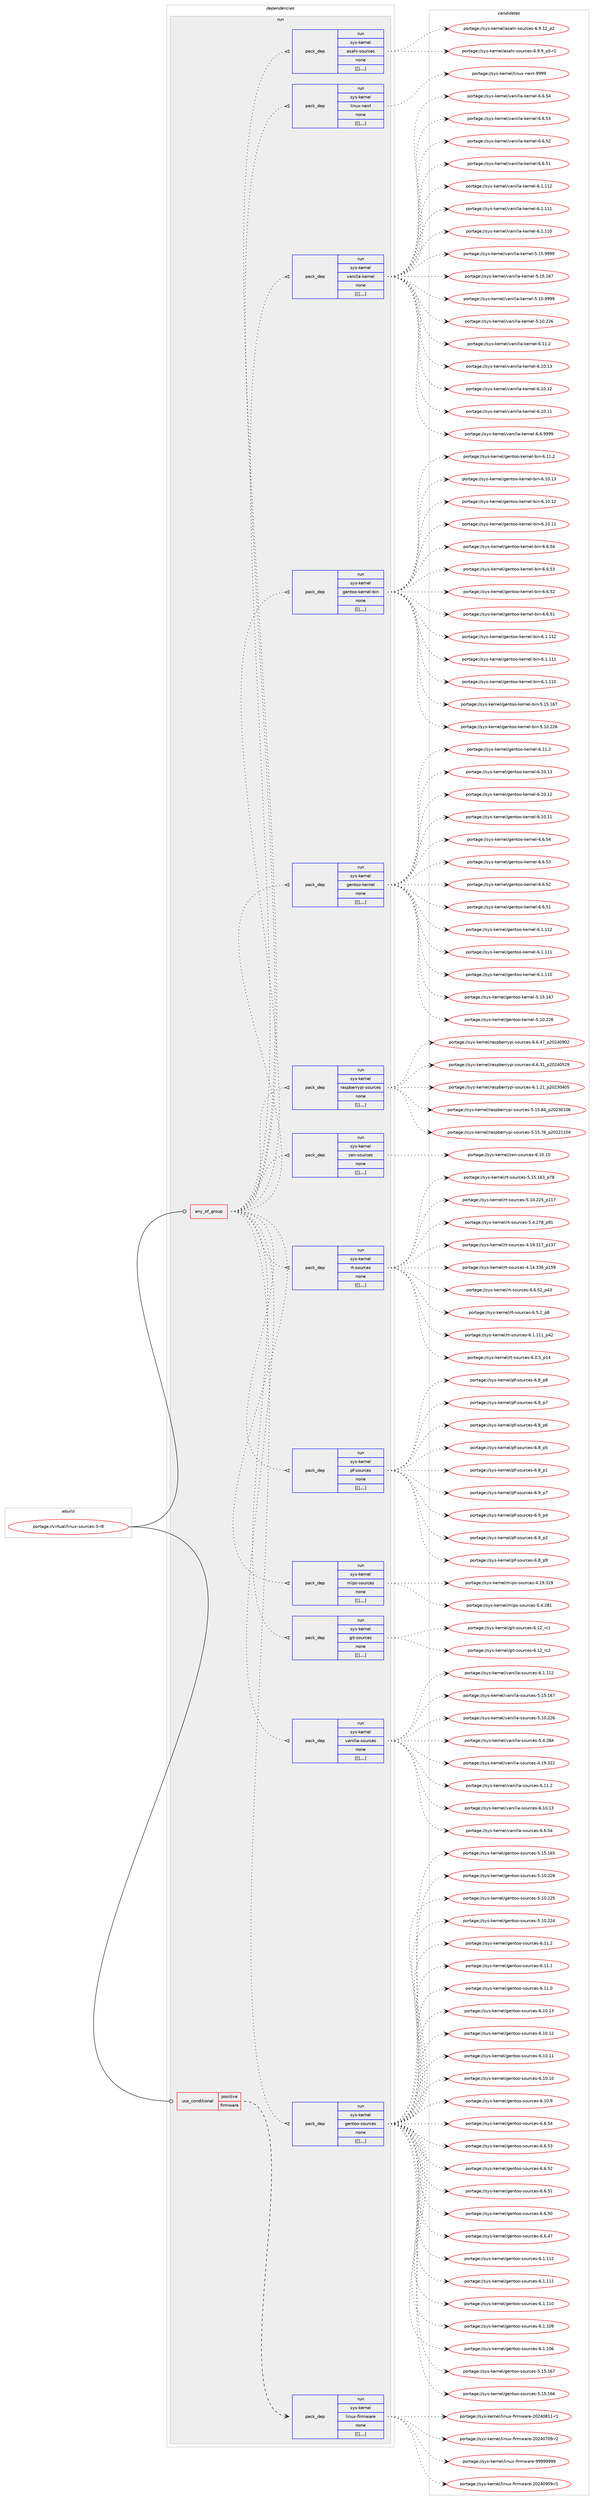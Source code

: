 digraph prolog {

# *************
# Graph options
# *************

newrank=true;
concentrate=true;
compound=true;
graph [rankdir=LR,fontname=Helvetica,fontsize=10,ranksep=1.5];#, ranksep=2.5, nodesep=0.2];
edge  [arrowhead=vee];
node  [fontname=Helvetica,fontsize=10];

# **********
# The ebuild
# **********

subgraph cluster_leftcol {
color=gray;
label=<<i>ebuild</i>>;
id [label="portage://virtual/linux-sources-3-r8", color=red, width=4, href="../virtual/linux-sources-3-r8.svg"];
}

# ****************
# The dependencies
# ****************

subgraph cluster_midcol {
color=gray;
label=<<i>dependencies</i>>;
subgraph cluster_compile {
fillcolor="#eeeeee";
style=filled;
label=<<i>compile</i>>;
}
subgraph cluster_compileandrun {
fillcolor="#eeeeee";
style=filled;
label=<<i>compile and run</i>>;
}
subgraph cluster_run {
fillcolor="#eeeeee";
style=filled;
label=<<i>run</i>>;
subgraph any65 {
dependency12559 [label=<<TABLE BORDER="0" CELLBORDER="1" CELLSPACING="0" CELLPADDING="4"><TR><TD CELLPADDING="10">any_of_group</TD></TR></TABLE>>, shape=none, color=red];subgraph pack8124 {
dependency12560 [label=<<TABLE BORDER="0" CELLBORDER="1" CELLSPACING="0" CELLPADDING="4" WIDTH="220"><TR><TD ROWSPAN="6" CELLPADDING="30">pack_dep</TD></TR><TR><TD WIDTH="110">run</TD></TR><TR><TD>sys-kernel</TD></TR><TR><TD>gentoo-sources</TD></TR><TR><TD>none</TD></TR><TR><TD>[[],,,,]</TD></TR></TABLE>>, shape=none, color=blue];
}
dependency12559:e -> dependency12560:w [weight=20,style="dotted",arrowhead="oinv"];
subgraph pack8125 {
dependency12561 [label=<<TABLE BORDER="0" CELLBORDER="1" CELLSPACING="0" CELLPADDING="4" WIDTH="220"><TR><TD ROWSPAN="6" CELLPADDING="30">pack_dep</TD></TR><TR><TD WIDTH="110">run</TD></TR><TR><TD>sys-kernel</TD></TR><TR><TD>vanilla-sources</TD></TR><TR><TD>none</TD></TR><TR><TD>[[],,,,]</TD></TR></TABLE>>, shape=none, color=blue];
}
dependency12559:e -> dependency12561:w [weight=20,style="dotted",arrowhead="oinv"];
subgraph pack8126 {
dependency12562 [label=<<TABLE BORDER="0" CELLBORDER="1" CELLSPACING="0" CELLPADDING="4" WIDTH="220"><TR><TD ROWSPAN="6" CELLPADDING="30">pack_dep</TD></TR><TR><TD WIDTH="110">run</TD></TR><TR><TD>sys-kernel</TD></TR><TR><TD>git-sources</TD></TR><TR><TD>none</TD></TR><TR><TD>[[],,,,]</TD></TR></TABLE>>, shape=none, color=blue];
}
dependency12559:e -> dependency12562:w [weight=20,style="dotted",arrowhead="oinv"];
subgraph pack8127 {
dependency12563 [label=<<TABLE BORDER="0" CELLBORDER="1" CELLSPACING="0" CELLPADDING="4" WIDTH="220"><TR><TD ROWSPAN="6" CELLPADDING="30">pack_dep</TD></TR><TR><TD WIDTH="110">run</TD></TR><TR><TD>sys-kernel</TD></TR><TR><TD>mips-sources</TD></TR><TR><TD>none</TD></TR><TR><TD>[[],,,,]</TD></TR></TABLE>>, shape=none, color=blue];
}
dependency12559:e -> dependency12563:w [weight=20,style="dotted",arrowhead="oinv"];
subgraph pack8128 {
dependency12564 [label=<<TABLE BORDER="0" CELLBORDER="1" CELLSPACING="0" CELLPADDING="4" WIDTH="220"><TR><TD ROWSPAN="6" CELLPADDING="30">pack_dep</TD></TR><TR><TD WIDTH="110">run</TD></TR><TR><TD>sys-kernel</TD></TR><TR><TD>pf-sources</TD></TR><TR><TD>none</TD></TR><TR><TD>[[],,,,]</TD></TR></TABLE>>, shape=none, color=blue];
}
dependency12559:e -> dependency12564:w [weight=20,style="dotted",arrowhead="oinv"];
subgraph pack8129 {
dependency12565 [label=<<TABLE BORDER="0" CELLBORDER="1" CELLSPACING="0" CELLPADDING="4" WIDTH="220"><TR><TD ROWSPAN="6" CELLPADDING="30">pack_dep</TD></TR><TR><TD WIDTH="110">run</TD></TR><TR><TD>sys-kernel</TD></TR><TR><TD>rt-sources</TD></TR><TR><TD>none</TD></TR><TR><TD>[[],,,,]</TD></TR></TABLE>>, shape=none, color=blue];
}
dependency12559:e -> dependency12565:w [weight=20,style="dotted",arrowhead="oinv"];
subgraph pack8130 {
dependency12566 [label=<<TABLE BORDER="0" CELLBORDER="1" CELLSPACING="0" CELLPADDING="4" WIDTH="220"><TR><TD ROWSPAN="6" CELLPADDING="30">pack_dep</TD></TR><TR><TD WIDTH="110">run</TD></TR><TR><TD>sys-kernel</TD></TR><TR><TD>zen-sources</TD></TR><TR><TD>none</TD></TR><TR><TD>[[],,,,]</TD></TR></TABLE>>, shape=none, color=blue];
}
dependency12559:e -> dependency12566:w [weight=20,style="dotted",arrowhead="oinv"];
subgraph pack8131 {
dependency12567 [label=<<TABLE BORDER="0" CELLBORDER="1" CELLSPACING="0" CELLPADDING="4" WIDTH="220"><TR><TD ROWSPAN="6" CELLPADDING="30">pack_dep</TD></TR><TR><TD WIDTH="110">run</TD></TR><TR><TD>sys-kernel</TD></TR><TR><TD>raspberrypi-sources</TD></TR><TR><TD>none</TD></TR><TR><TD>[[],,,,]</TD></TR></TABLE>>, shape=none, color=blue];
}
dependency12559:e -> dependency12567:w [weight=20,style="dotted",arrowhead="oinv"];
subgraph pack8132 {
dependency12568 [label=<<TABLE BORDER="0" CELLBORDER="1" CELLSPACING="0" CELLPADDING="4" WIDTH="220"><TR><TD ROWSPAN="6" CELLPADDING="30">pack_dep</TD></TR><TR><TD WIDTH="110">run</TD></TR><TR><TD>sys-kernel</TD></TR><TR><TD>gentoo-kernel</TD></TR><TR><TD>none</TD></TR><TR><TD>[[],,,,]</TD></TR></TABLE>>, shape=none, color=blue];
}
dependency12559:e -> dependency12568:w [weight=20,style="dotted",arrowhead="oinv"];
subgraph pack8133 {
dependency12569 [label=<<TABLE BORDER="0" CELLBORDER="1" CELLSPACING="0" CELLPADDING="4" WIDTH="220"><TR><TD ROWSPAN="6" CELLPADDING="30">pack_dep</TD></TR><TR><TD WIDTH="110">run</TD></TR><TR><TD>sys-kernel</TD></TR><TR><TD>gentoo-kernel-bin</TD></TR><TR><TD>none</TD></TR><TR><TD>[[],,,,]</TD></TR></TABLE>>, shape=none, color=blue];
}
dependency12559:e -> dependency12569:w [weight=20,style="dotted",arrowhead="oinv"];
subgraph pack8134 {
dependency12570 [label=<<TABLE BORDER="0" CELLBORDER="1" CELLSPACING="0" CELLPADDING="4" WIDTH="220"><TR><TD ROWSPAN="6" CELLPADDING="30">pack_dep</TD></TR><TR><TD WIDTH="110">run</TD></TR><TR><TD>sys-kernel</TD></TR><TR><TD>vanilla-kernel</TD></TR><TR><TD>none</TD></TR><TR><TD>[[],,,,]</TD></TR></TABLE>>, shape=none, color=blue];
}
dependency12559:e -> dependency12570:w [weight=20,style="dotted",arrowhead="oinv"];
subgraph pack8135 {
dependency12571 [label=<<TABLE BORDER="0" CELLBORDER="1" CELLSPACING="0" CELLPADDING="4" WIDTH="220"><TR><TD ROWSPAN="6" CELLPADDING="30">pack_dep</TD></TR><TR><TD WIDTH="110">run</TD></TR><TR><TD>sys-kernel</TD></TR><TR><TD>linux-next</TD></TR><TR><TD>none</TD></TR><TR><TD>[[],,,,]</TD></TR></TABLE>>, shape=none, color=blue];
}
dependency12559:e -> dependency12571:w [weight=20,style="dotted",arrowhead="oinv"];
subgraph pack8136 {
dependency12572 [label=<<TABLE BORDER="0" CELLBORDER="1" CELLSPACING="0" CELLPADDING="4" WIDTH="220"><TR><TD ROWSPAN="6" CELLPADDING="30">pack_dep</TD></TR><TR><TD WIDTH="110">run</TD></TR><TR><TD>sys-kernel</TD></TR><TR><TD>asahi-sources</TD></TR><TR><TD>none</TD></TR><TR><TD>[[],,,,]</TD></TR></TABLE>>, shape=none, color=blue];
}
dependency12559:e -> dependency12572:w [weight=20,style="dotted",arrowhead="oinv"];
}
id:e -> dependency12559:w [weight=20,style="solid",arrowhead="odot"];
subgraph cond4366 {
dependency12573 [label=<<TABLE BORDER="0" CELLBORDER="1" CELLSPACING="0" CELLPADDING="4"><TR><TD ROWSPAN="3" CELLPADDING="10">use_conditional</TD></TR><TR><TD>positive</TD></TR><TR><TD>firmware</TD></TR></TABLE>>, shape=none, color=red];
subgraph pack8137 {
dependency12574 [label=<<TABLE BORDER="0" CELLBORDER="1" CELLSPACING="0" CELLPADDING="4" WIDTH="220"><TR><TD ROWSPAN="6" CELLPADDING="30">pack_dep</TD></TR><TR><TD WIDTH="110">run</TD></TR><TR><TD>sys-kernel</TD></TR><TR><TD>linux-firmware</TD></TR><TR><TD>none</TD></TR><TR><TD>[[],,,,]</TD></TR></TABLE>>, shape=none, color=blue];
}
dependency12573:e -> dependency12574:w [weight=20,style="dashed",arrowhead="vee"];
}
id:e -> dependency12573:w [weight=20,style="solid",arrowhead="odot"];
}
}

# **************
# The candidates
# **************

subgraph cluster_choices {
rank=same;
color=gray;
label=<<i>candidates</i>>;

subgraph choice8124 {
color=black;
nodesep=1;
choice1151211154510710111411010110847103101110116111111451151111171149910111545544649494650 [label="portage://sys-kernel/gentoo-sources-6.11.2", color=red, width=4,href="../sys-kernel/gentoo-sources-6.11.2.svg"];
choice1151211154510710111411010110847103101110116111111451151111171149910111545544649494649 [label="portage://sys-kernel/gentoo-sources-6.11.1", color=red, width=4,href="../sys-kernel/gentoo-sources-6.11.1.svg"];
choice1151211154510710111411010110847103101110116111111451151111171149910111545544649494648 [label="portage://sys-kernel/gentoo-sources-6.11.0", color=red, width=4,href="../sys-kernel/gentoo-sources-6.11.0.svg"];
choice115121115451071011141101011084710310111011611111145115111117114991011154554464948464951 [label="portage://sys-kernel/gentoo-sources-6.10.13", color=red, width=4,href="../sys-kernel/gentoo-sources-6.10.13.svg"];
choice115121115451071011141101011084710310111011611111145115111117114991011154554464948464950 [label="portage://sys-kernel/gentoo-sources-6.10.12", color=red, width=4,href="../sys-kernel/gentoo-sources-6.10.12.svg"];
choice115121115451071011141101011084710310111011611111145115111117114991011154554464948464949 [label="portage://sys-kernel/gentoo-sources-6.10.11", color=red, width=4,href="../sys-kernel/gentoo-sources-6.10.11.svg"];
choice115121115451071011141101011084710310111011611111145115111117114991011154554464948464948 [label="portage://sys-kernel/gentoo-sources-6.10.10", color=red, width=4,href="../sys-kernel/gentoo-sources-6.10.10.svg"];
choice1151211154510710111411010110847103101110116111111451151111171149910111545544649484657 [label="portage://sys-kernel/gentoo-sources-6.10.9", color=red, width=4,href="../sys-kernel/gentoo-sources-6.10.9.svg"];
choice1151211154510710111411010110847103101110116111111451151111171149910111545544654465352 [label="portage://sys-kernel/gentoo-sources-6.6.54", color=red, width=4,href="../sys-kernel/gentoo-sources-6.6.54.svg"];
choice1151211154510710111411010110847103101110116111111451151111171149910111545544654465351 [label="portage://sys-kernel/gentoo-sources-6.6.53", color=red, width=4,href="../sys-kernel/gentoo-sources-6.6.53.svg"];
choice1151211154510710111411010110847103101110116111111451151111171149910111545544654465350 [label="portage://sys-kernel/gentoo-sources-6.6.52", color=red, width=4,href="../sys-kernel/gentoo-sources-6.6.52.svg"];
choice1151211154510710111411010110847103101110116111111451151111171149910111545544654465349 [label="portage://sys-kernel/gentoo-sources-6.6.51", color=red, width=4,href="../sys-kernel/gentoo-sources-6.6.51.svg"];
choice1151211154510710111411010110847103101110116111111451151111171149910111545544654465348 [label="portage://sys-kernel/gentoo-sources-6.6.50", color=red, width=4,href="../sys-kernel/gentoo-sources-6.6.50.svg"];
choice1151211154510710111411010110847103101110116111111451151111171149910111545544654465255 [label="portage://sys-kernel/gentoo-sources-6.6.47", color=red, width=4,href="../sys-kernel/gentoo-sources-6.6.47.svg"];
choice115121115451071011141101011084710310111011611111145115111117114991011154554464946494950 [label="portage://sys-kernel/gentoo-sources-6.1.112", color=red, width=4,href="../sys-kernel/gentoo-sources-6.1.112.svg"];
choice115121115451071011141101011084710310111011611111145115111117114991011154554464946494949 [label="portage://sys-kernel/gentoo-sources-6.1.111", color=red, width=4,href="../sys-kernel/gentoo-sources-6.1.111.svg"];
choice115121115451071011141101011084710310111011611111145115111117114991011154554464946494948 [label="portage://sys-kernel/gentoo-sources-6.1.110", color=red, width=4,href="../sys-kernel/gentoo-sources-6.1.110.svg"];
choice115121115451071011141101011084710310111011611111145115111117114991011154554464946494857 [label="portage://sys-kernel/gentoo-sources-6.1.109", color=red, width=4,href="../sys-kernel/gentoo-sources-6.1.109.svg"];
choice115121115451071011141101011084710310111011611111145115111117114991011154554464946494854 [label="portage://sys-kernel/gentoo-sources-6.1.106", color=red, width=4,href="../sys-kernel/gentoo-sources-6.1.106.svg"];
choice11512111545107101114110101108471031011101161111114511511111711499101115455346495346495455 [label="portage://sys-kernel/gentoo-sources-5.15.167", color=red, width=4,href="../sys-kernel/gentoo-sources-5.15.167.svg"];
choice11512111545107101114110101108471031011101161111114511511111711499101115455346495346495454 [label="portage://sys-kernel/gentoo-sources-5.15.166", color=red, width=4,href="../sys-kernel/gentoo-sources-5.15.166.svg"];
choice11512111545107101114110101108471031011101161111114511511111711499101115455346495346495453 [label="portage://sys-kernel/gentoo-sources-5.15.165", color=red, width=4,href="../sys-kernel/gentoo-sources-5.15.165.svg"];
choice11512111545107101114110101108471031011101161111114511511111711499101115455346494846505054 [label="portage://sys-kernel/gentoo-sources-5.10.226", color=red, width=4,href="../sys-kernel/gentoo-sources-5.10.226.svg"];
choice11512111545107101114110101108471031011101161111114511511111711499101115455346494846505053 [label="portage://sys-kernel/gentoo-sources-5.10.225", color=red, width=4,href="../sys-kernel/gentoo-sources-5.10.225.svg"];
choice11512111545107101114110101108471031011101161111114511511111711499101115455346494846505052 [label="portage://sys-kernel/gentoo-sources-5.10.224", color=red, width=4,href="../sys-kernel/gentoo-sources-5.10.224.svg"];
dependency12560:e -> choice1151211154510710111411010110847103101110116111111451151111171149910111545544649494650:w [style=dotted,weight="100"];
dependency12560:e -> choice1151211154510710111411010110847103101110116111111451151111171149910111545544649494649:w [style=dotted,weight="100"];
dependency12560:e -> choice1151211154510710111411010110847103101110116111111451151111171149910111545544649494648:w [style=dotted,weight="100"];
dependency12560:e -> choice115121115451071011141101011084710310111011611111145115111117114991011154554464948464951:w [style=dotted,weight="100"];
dependency12560:e -> choice115121115451071011141101011084710310111011611111145115111117114991011154554464948464950:w [style=dotted,weight="100"];
dependency12560:e -> choice115121115451071011141101011084710310111011611111145115111117114991011154554464948464949:w [style=dotted,weight="100"];
dependency12560:e -> choice115121115451071011141101011084710310111011611111145115111117114991011154554464948464948:w [style=dotted,weight="100"];
dependency12560:e -> choice1151211154510710111411010110847103101110116111111451151111171149910111545544649484657:w [style=dotted,weight="100"];
dependency12560:e -> choice1151211154510710111411010110847103101110116111111451151111171149910111545544654465352:w [style=dotted,weight="100"];
dependency12560:e -> choice1151211154510710111411010110847103101110116111111451151111171149910111545544654465351:w [style=dotted,weight="100"];
dependency12560:e -> choice1151211154510710111411010110847103101110116111111451151111171149910111545544654465350:w [style=dotted,weight="100"];
dependency12560:e -> choice1151211154510710111411010110847103101110116111111451151111171149910111545544654465349:w [style=dotted,weight="100"];
dependency12560:e -> choice1151211154510710111411010110847103101110116111111451151111171149910111545544654465348:w [style=dotted,weight="100"];
dependency12560:e -> choice1151211154510710111411010110847103101110116111111451151111171149910111545544654465255:w [style=dotted,weight="100"];
dependency12560:e -> choice115121115451071011141101011084710310111011611111145115111117114991011154554464946494950:w [style=dotted,weight="100"];
dependency12560:e -> choice115121115451071011141101011084710310111011611111145115111117114991011154554464946494949:w [style=dotted,weight="100"];
dependency12560:e -> choice115121115451071011141101011084710310111011611111145115111117114991011154554464946494948:w [style=dotted,weight="100"];
dependency12560:e -> choice115121115451071011141101011084710310111011611111145115111117114991011154554464946494857:w [style=dotted,weight="100"];
dependency12560:e -> choice115121115451071011141101011084710310111011611111145115111117114991011154554464946494854:w [style=dotted,weight="100"];
dependency12560:e -> choice11512111545107101114110101108471031011101161111114511511111711499101115455346495346495455:w [style=dotted,weight="100"];
dependency12560:e -> choice11512111545107101114110101108471031011101161111114511511111711499101115455346495346495454:w [style=dotted,weight="100"];
dependency12560:e -> choice11512111545107101114110101108471031011101161111114511511111711499101115455346495346495453:w [style=dotted,weight="100"];
dependency12560:e -> choice11512111545107101114110101108471031011101161111114511511111711499101115455346494846505054:w [style=dotted,weight="100"];
dependency12560:e -> choice11512111545107101114110101108471031011101161111114511511111711499101115455346494846505053:w [style=dotted,weight="100"];
dependency12560:e -> choice11512111545107101114110101108471031011101161111114511511111711499101115455346494846505052:w [style=dotted,weight="100"];
}
subgraph choice8125 {
color=black;
nodesep=1;
choice11512111545107101114110101108471189711010510810897451151111171149910111545544649494650 [label="portage://sys-kernel/vanilla-sources-6.11.2", color=red, width=4,href="../sys-kernel/vanilla-sources-6.11.2.svg"];
choice1151211154510710111411010110847118971101051081089745115111117114991011154554464948464951 [label="portage://sys-kernel/vanilla-sources-6.10.13", color=red, width=4,href="../sys-kernel/vanilla-sources-6.10.13.svg"];
choice11512111545107101114110101108471189711010510810897451151111171149910111545544654465352 [label="portage://sys-kernel/vanilla-sources-6.6.54", color=red, width=4,href="../sys-kernel/vanilla-sources-6.6.54.svg"];
choice1151211154510710111411010110847118971101051081089745115111117114991011154554464946494950 [label="portage://sys-kernel/vanilla-sources-6.1.112", color=red, width=4,href="../sys-kernel/vanilla-sources-6.1.112.svg"];
choice115121115451071011141101011084711897110105108108974511511111711499101115455346495346495455 [label="portage://sys-kernel/vanilla-sources-5.15.167", color=red, width=4,href="../sys-kernel/vanilla-sources-5.15.167.svg"];
choice115121115451071011141101011084711897110105108108974511511111711499101115455346494846505054 [label="portage://sys-kernel/vanilla-sources-5.10.226", color=red, width=4,href="../sys-kernel/vanilla-sources-5.10.226.svg"];
choice1151211154510710111411010110847118971101051081089745115111117114991011154553465246505652 [label="portage://sys-kernel/vanilla-sources-5.4.284", color=red, width=4,href="../sys-kernel/vanilla-sources-5.4.284.svg"];
choice115121115451071011141101011084711897110105108108974511511111711499101115455246495746515050 [label="portage://sys-kernel/vanilla-sources-4.19.322", color=red, width=4,href="../sys-kernel/vanilla-sources-4.19.322.svg"];
dependency12561:e -> choice11512111545107101114110101108471189711010510810897451151111171149910111545544649494650:w [style=dotted,weight="100"];
dependency12561:e -> choice1151211154510710111411010110847118971101051081089745115111117114991011154554464948464951:w [style=dotted,weight="100"];
dependency12561:e -> choice11512111545107101114110101108471189711010510810897451151111171149910111545544654465352:w [style=dotted,weight="100"];
dependency12561:e -> choice1151211154510710111411010110847118971101051081089745115111117114991011154554464946494950:w [style=dotted,weight="100"];
dependency12561:e -> choice115121115451071011141101011084711897110105108108974511511111711499101115455346495346495455:w [style=dotted,weight="100"];
dependency12561:e -> choice115121115451071011141101011084711897110105108108974511511111711499101115455346494846505054:w [style=dotted,weight="100"];
dependency12561:e -> choice1151211154510710111411010110847118971101051081089745115111117114991011154553465246505652:w [style=dotted,weight="100"];
dependency12561:e -> choice115121115451071011141101011084711897110105108108974511511111711499101115455246495746515050:w [style=dotted,weight="100"];
}
subgraph choice8126 {
color=black;
nodesep=1;
choice115121115451071011141101011084710310511645115111117114991011154554464950951149950 [label="portage://sys-kernel/git-sources-6.12_rc2", color=red, width=4,href="../sys-kernel/git-sources-6.12_rc2.svg"];
choice115121115451071011141101011084710310511645115111117114991011154554464950951149949 [label="portage://sys-kernel/git-sources-6.12_rc1", color=red, width=4,href="../sys-kernel/git-sources-6.12_rc1.svg"];
dependency12562:e -> choice115121115451071011141101011084710310511645115111117114991011154554464950951149950:w [style=dotted,weight="100"];
dependency12562:e -> choice115121115451071011141101011084710310511645115111117114991011154554464950951149949:w [style=dotted,weight="100"];
}
subgraph choice8127 {
color=black;
nodesep=1;
choice115121115451071011141101011084710910511211545115111117114991011154553465246505649 [label="portage://sys-kernel/mips-sources-5.4.281", color=red, width=4,href="../sys-kernel/mips-sources-5.4.281.svg"];
choice11512111545107101114110101108471091051121154511511111711499101115455246495746514957 [label="portage://sys-kernel/mips-sources-4.19.319", color=red, width=4,href="../sys-kernel/mips-sources-4.19.319.svg"];
dependency12563:e -> choice115121115451071011141101011084710910511211545115111117114991011154553465246505649:w [style=dotted,weight="100"];
dependency12563:e -> choice11512111545107101114110101108471091051121154511511111711499101115455246495746514957:w [style=dotted,weight="100"];
}
subgraph choice8128 {
color=black;
nodesep=1;
choice11512111545107101114110101108471121024511511111711499101115455446579511255 [label="portage://sys-kernel/pf-sources-6.9_p7", color=red, width=4,href="../sys-kernel/pf-sources-6.9_p7.svg"];
choice11512111545107101114110101108471121024511511111711499101115455446579511252 [label="portage://sys-kernel/pf-sources-6.9_p4", color=red, width=4,href="../sys-kernel/pf-sources-6.9_p4.svg"];
choice11512111545107101114110101108471121024511511111711499101115455446579511250 [label="portage://sys-kernel/pf-sources-6.9_p2", color=red, width=4,href="../sys-kernel/pf-sources-6.9_p2.svg"];
choice11512111545107101114110101108471121024511511111711499101115455446569511257 [label="portage://sys-kernel/pf-sources-6.8_p9", color=red, width=4,href="../sys-kernel/pf-sources-6.8_p9.svg"];
choice11512111545107101114110101108471121024511511111711499101115455446569511256 [label="portage://sys-kernel/pf-sources-6.8_p8", color=red, width=4,href="../sys-kernel/pf-sources-6.8_p8.svg"];
choice11512111545107101114110101108471121024511511111711499101115455446569511255 [label="portage://sys-kernel/pf-sources-6.8_p7", color=red, width=4,href="../sys-kernel/pf-sources-6.8_p7.svg"];
choice11512111545107101114110101108471121024511511111711499101115455446569511254 [label="portage://sys-kernel/pf-sources-6.8_p6", color=red, width=4,href="../sys-kernel/pf-sources-6.8_p6.svg"];
choice11512111545107101114110101108471121024511511111711499101115455446569511253 [label="portage://sys-kernel/pf-sources-6.8_p5", color=red, width=4,href="../sys-kernel/pf-sources-6.8_p5.svg"];
choice11512111545107101114110101108471121024511511111711499101115455446569511249 [label="portage://sys-kernel/pf-sources-6.8_p1", color=red, width=4,href="../sys-kernel/pf-sources-6.8_p1.svg"];
dependency12564:e -> choice11512111545107101114110101108471121024511511111711499101115455446579511255:w [style=dotted,weight="100"];
dependency12564:e -> choice11512111545107101114110101108471121024511511111711499101115455446579511252:w [style=dotted,weight="100"];
dependency12564:e -> choice11512111545107101114110101108471121024511511111711499101115455446579511250:w [style=dotted,weight="100"];
dependency12564:e -> choice11512111545107101114110101108471121024511511111711499101115455446569511257:w [style=dotted,weight="100"];
dependency12564:e -> choice11512111545107101114110101108471121024511511111711499101115455446569511256:w [style=dotted,weight="100"];
dependency12564:e -> choice11512111545107101114110101108471121024511511111711499101115455446569511255:w [style=dotted,weight="100"];
dependency12564:e -> choice11512111545107101114110101108471121024511511111711499101115455446569511254:w [style=dotted,weight="100"];
dependency12564:e -> choice11512111545107101114110101108471121024511511111711499101115455446569511253:w [style=dotted,weight="100"];
dependency12564:e -> choice11512111545107101114110101108471121024511511111711499101115455446569511249:w [style=dotted,weight="100"];
}
subgraph choice8129 {
color=black;
nodesep=1;
choice1151211154510710111411010110847114116451151111171149910111545544654465350951125251 [label="portage://sys-kernel/rt-sources-6.6.52_p43", color=red, width=4,href="../sys-kernel/rt-sources-6.6.52_p43.svg"];
choice115121115451071011141101011084711411645115111117114991011154554465346509511256 [label="portage://sys-kernel/rt-sources-6.5.2_p8", color=red, width=4,href="../sys-kernel/rt-sources-6.5.2_p8.svg"];
choice115121115451071011141101011084711411645115111117114991011154554464946494949951125250 [label="portage://sys-kernel/rt-sources-6.1.111_p42", color=red, width=4,href="../sys-kernel/rt-sources-6.1.111_p42.svg"];
choice11512111545107101114110101108471141164511511111711499101115455446484653951124952 [label="portage://sys-kernel/rt-sources-6.0.5_p14", color=red, width=4,href="../sys-kernel/rt-sources-6.0.5_p14.svg"];
choice11512111545107101114110101108471141164511511111711499101115455346495346495451951125556 [label="portage://sys-kernel/rt-sources-5.15.163_p78", color=red, width=4,href="../sys-kernel/rt-sources-5.15.163_p78.svg"];
choice1151211154510710111411010110847114116451151111171149910111545534649484650505395112494955 [label="portage://sys-kernel/rt-sources-5.10.225_p117", color=red, width=4,href="../sys-kernel/rt-sources-5.10.225_p117.svg"];
choice115121115451071011141101011084711411645115111117114991011154553465246505556951125749 [label="portage://sys-kernel/rt-sources-5.4.278_p91", color=red, width=4,href="../sys-kernel/rt-sources-5.4.278_p91.svg"];
choice1151211154510710111411010110847114116451151111171149910111545524649574651495595112495155 [label="portage://sys-kernel/rt-sources-4.19.317_p137", color=red, width=4,href="../sys-kernel/rt-sources-4.19.317_p137.svg"];
choice1151211154510710111411010110847114116451151111171149910111545524649524651515495112495357 [label="portage://sys-kernel/rt-sources-4.14.336_p159", color=red, width=4,href="../sys-kernel/rt-sources-4.14.336_p159.svg"];
dependency12565:e -> choice1151211154510710111411010110847114116451151111171149910111545544654465350951125251:w [style=dotted,weight="100"];
dependency12565:e -> choice115121115451071011141101011084711411645115111117114991011154554465346509511256:w [style=dotted,weight="100"];
dependency12565:e -> choice115121115451071011141101011084711411645115111117114991011154554464946494949951125250:w [style=dotted,weight="100"];
dependency12565:e -> choice11512111545107101114110101108471141164511511111711499101115455446484653951124952:w [style=dotted,weight="100"];
dependency12565:e -> choice11512111545107101114110101108471141164511511111711499101115455346495346495451951125556:w [style=dotted,weight="100"];
dependency12565:e -> choice1151211154510710111411010110847114116451151111171149910111545534649484650505395112494955:w [style=dotted,weight="100"];
dependency12565:e -> choice115121115451071011141101011084711411645115111117114991011154553465246505556951125749:w [style=dotted,weight="100"];
dependency12565:e -> choice1151211154510710111411010110847114116451151111171149910111545524649574651495595112495155:w [style=dotted,weight="100"];
dependency12565:e -> choice1151211154510710111411010110847114116451151111171149910111545524649524651515495112495357:w [style=dotted,weight="100"];
}
subgraph choice8130 {
color=black;
nodesep=1;
choice115121115451071011141101011084712210111045115111117114991011154554464948464948 [label="portage://sys-kernel/zen-sources-6.10.10", color=red, width=4,href="../sys-kernel/zen-sources-6.10.10.svg"];
dependency12566:e -> choice115121115451071011141101011084712210111045115111117114991011154554464948464948:w [style=dotted,weight="100"];
}
subgraph choice8131 {
color=black;
nodesep=1;
choice11512111545107101114110101108471149711511298101114114121112105451151111171149910111545544654465255951125048505248574850 [label="portage://sys-kernel/raspberrypi-sources-6.6.47_p20240902", color=red, width=4,href="../sys-kernel/raspberrypi-sources-6.6.47_p20240902.svg"];
choice11512111545107101114110101108471149711511298101114114121112105451151111171149910111545544654465149951125048505248535057 [label="portage://sys-kernel/raspberrypi-sources-6.6.31_p20240529", color=red, width=4,href="../sys-kernel/raspberrypi-sources-6.6.31_p20240529.svg"];
choice11512111545107101114110101108471149711511298101114114121112105451151111171149910111545544649465049951125048505148524853 [label="portage://sys-kernel/raspberrypi-sources-6.1.21_p20230405", color=red, width=4,href="../sys-kernel/raspberrypi-sources-6.1.21_p20230405.svg"];
choice1151211154510710111411010110847114971151129810111411412111210545115111117114991011154553464953465652951125048505148494854 [label="portage://sys-kernel/raspberrypi-sources-5.15.84_p20230106", color=red, width=4,href="../sys-kernel/raspberrypi-sources-5.15.84_p20230106.svg"];
choice1151211154510710111411010110847114971151129810111411412111210545115111117114991011154553464953465554951125048505049494852 [label="portage://sys-kernel/raspberrypi-sources-5.15.76_p20221104", color=red, width=4,href="../sys-kernel/raspberrypi-sources-5.15.76_p20221104.svg"];
dependency12567:e -> choice11512111545107101114110101108471149711511298101114114121112105451151111171149910111545544654465255951125048505248574850:w [style=dotted,weight="100"];
dependency12567:e -> choice11512111545107101114110101108471149711511298101114114121112105451151111171149910111545544654465149951125048505248535057:w [style=dotted,weight="100"];
dependency12567:e -> choice11512111545107101114110101108471149711511298101114114121112105451151111171149910111545544649465049951125048505148524853:w [style=dotted,weight="100"];
dependency12567:e -> choice1151211154510710111411010110847114971151129810111411412111210545115111117114991011154553464953465652951125048505148494854:w [style=dotted,weight="100"];
dependency12567:e -> choice1151211154510710111411010110847114971151129810111411412111210545115111117114991011154553464953465554951125048505049494852:w [style=dotted,weight="100"];
}
subgraph choice8132 {
color=black;
nodesep=1;
choice11512111545107101114110101108471031011101161111114510710111411010110845544649494650 [label="portage://sys-kernel/gentoo-kernel-6.11.2", color=red, width=4,href="../sys-kernel/gentoo-kernel-6.11.2.svg"];
choice1151211154510710111411010110847103101110116111111451071011141101011084554464948464951 [label="portage://sys-kernel/gentoo-kernel-6.10.13", color=red, width=4,href="../sys-kernel/gentoo-kernel-6.10.13.svg"];
choice1151211154510710111411010110847103101110116111111451071011141101011084554464948464950 [label="portage://sys-kernel/gentoo-kernel-6.10.12", color=red, width=4,href="../sys-kernel/gentoo-kernel-6.10.12.svg"];
choice1151211154510710111411010110847103101110116111111451071011141101011084554464948464949 [label="portage://sys-kernel/gentoo-kernel-6.10.11", color=red, width=4,href="../sys-kernel/gentoo-kernel-6.10.11.svg"];
choice11512111545107101114110101108471031011101161111114510710111411010110845544654465352 [label="portage://sys-kernel/gentoo-kernel-6.6.54", color=red, width=4,href="../sys-kernel/gentoo-kernel-6.6.54.svg"];
choice11512111545107101114110101108471031011101161111114510710111411010110845544654465351 [label="portage://sys-kernel/gentoo-kernel-6.6.53", color=red, width=4,href="../sys-kernel/gentoo-kernel-6.6.53.svg"];
choice11512111545107101114110101108471031011101161111114510710111411010110845544654465350 [label="portage://sys-kernel/gentoo-kernel-6.6.52", color=red, width=4,href="../sys-kernel/gentoo-kernel-6.6.52.svg"];
choice11512111545107101114110101108471031011101161111114510710111411010110845544654465349 [label="portage://sys-kernel/gentoo-kernel-6.6.51", color=red, width=4,href="../sys-kernel/gentoo-kernel-6.6.51.svg"];
choice1151211154510710111411010110847103101110116111111451071011141101011084554464946494950 [label="portage://sys-kernel/gentoo-kernel-6.1.112", color=red, width=4,href="../sys-kernel/gentoo-kernel-6.1.112.svg"];
choice1151211154510710111411010110847103101110116111111451071011141101011084554464946494949 [label="portage://sys-kernel/gentoo-kernel-6.1.111", color=red, width=4,href="../sys-kernel/gentoo-kernel-6.1.111.svg"];
choice1151211154510710111411010110847103101110116111111451071011141101011084554464946494948 [label="portage://sys-kernel/gentoo-kernel-6.1.110", color=red, width=4,href="../sys-kernel/gentoo-kernel-6.1.110.svg"];
choice115121115451071011141101011084710310111011611111145107101114110101108455346495346495455 [label="portage://sys-kernel/gentoo-kernel-5.15.167", color=red, width=4,href="../sys-kernel/gentoo-kernel-5.15.167.svg"];
choice115121115451071011141101011084710310111011611111145107101114110101108455346494846505054 [label="portage://sys-kernel/gentoo-kernel-5.10.226", color=red, width=4,href="../sys-kernel/gentoo-kernel-5.10.226.svg"];
dependency12568:e -> choice11512111545107101114110101108471031011101161111114510710111411010110845544649494650:w [style=dotted,weight="100"];
dependency12568:e -> choice1151211154510710111411010110847103101110116111111451071011141101011084554464948464951:w [style=dotted,weight="100"];
dependency12568:e -> choice1151211154510710111411010110847103101110116111111451071011141101011084554464948464950:w [style=dotted,weight="100"];
dependency12568:e -> choice1151211154510710111411010110847103101110116111111451071011141101011084554464948464949:w [style=dotted,weight="100"];
dependency12568:e -> choice11512111545107101114110101108471031011101161111114510710111411010110845544654465352:w [style=dotted,weight="100"];
dependency12568:e -> choice11512111545107101114110101108471031011101161111114510710111411010110845544654465351:w [style=dotted,weight="100"];
dependency12568:e -> choice11512111545107101114110101108471031011101161111114510710111411010110845544654465350:w [style=dotted,weight="100"];
dependency12568:e -> choice11512111545107101114110101108471031011101161111114510710111411010110845544654465349:w [style=dotted,weight="100"];
dependency12568:e -> choice1151211154510710111411010110847103101110116111111451071011141101011084554464946494950:w [style=dotted,weight="100"];
dependency12568:e -> choice1151211154510710111411010110847103101110116111111451071011141101011084554464946494949:w [style=dotted,weight="100"];
dependency12568:e -> choice1151211154510710111411010110847103101110116111111451071011141101011084554464946494948:w [style=dotted,weight="100"];
dependency12568:e -> choice115121115451071011141101011084710310111011611111145107101114110101108455346495346495455:w [style=dotted,weight="100"];
dependency12568:e -> choice115121115451071011141101011084710310111011611111145107101114110101108455346494846505054:w [style=dotted,weight="100"];
}
subgraph choice8133 {
color=black;
nodesep=1;
choice115121115451071011141101011084710310111011611111145107101114110101108459810511045544649494650 [label="portage://sys-kernel/gentoo-kernel-bin-6.11.2", color=red, width=4,href="../sys-kernel/gentoo-kernel-bin-6.11.2.svg"];
choice11512111545107101114110101108471031011101161111114510710111411010110845981051104554464948464951 [label="portage://sys-kernel/gentoo-kernel-bin-6.10.13", color=red, width=4,href="../sys-kernel/gentoo-kernel-bin-6.10.13.svg"];
choice11512111545107101114110101108471031011101161111114510710111411010110845981051104554464948464950 [label="portage://sys-kernel/gentoo-kernel-bin-6.10.12", color=red, width=4,href="../sys-kernel/gentoo-kernel-bin-6.10.12.svg"];
choice11512111545107101114110101108471031011101161111114510710111411010110845981051104554464948464949 [label="portage://sys-kernel/gentoo-kernel-bin-6.10.11", color=red, width=4,href="../sys-kernel/gentoo-kernel-bin-6.10.11.svg"];
choice115121115451071011141101011084710310111011611111145107101114110101108459810511045544654465352 [label="portage://sys-kernel/gentoo-kernel-bin-6.6.54", color=red, width=4,href="../sys-kernel/gentoo-kernel-bin-6.6.54.svg"];
choice115121115451071011141101011084710310111011611111145107101114110101108459810511045544654465351 [label="portage://sys-kernel/gentoo-kernel-bin-6.6.53", color=red, width=4,href="../sys-kernel/gentoo-kernel-bin-6.6.53.svg"];
choice115121115451071011141101011084710310111011611111145107101114110101108459810511045544654465350 [label="portage://sys-kernel/gentoo-kernel-bin-6.6.52", color=red, width=4,href="../sys-kernel/gentoo-kernel-bin-6.6.52.svg"];
choice115121115451071011141101011084710310111011611111145107101114110101108459810511045544654465349 [label="portage://sys-kernel/gentoo-kernel-bin-6.6.51", color=red, width=4,href="../sys-kernel/gentoo-kernel-bin-6.6.51.svg"];
choice11512111545107101114110101108471031011101161111114510710111411010110845981051104554464946494950 [label="portage://sys-kernel/gentoo-kernel-bin-6.1.112", color=red, width=4,href="../sys-kernel/gentoo-kernel-bin-6.1.112.svg"];
choice11512111545107101114110101108471031011101161111114510710111411010110845981051104554464946494949 [label="portage://sys-kernel/gentoo-kernel-bin-6.1.111", color=red, width=4,href="../sys-kernel/gentoo-kernel-bin-6.1.111.svg"];
choice11512111545107101114110101108471031011101161111114510710111411010110845981051104554464946494948 [label="portage://sys-kernel/gentoo-kernel-bin-6.1.110", color=red, width=4,href="../sys-kernel/gentoo-kernel-bin-6.1.110.svg"];
choice1151211154510710111411010110847103101110116111111451071011141101011084598105110455346495346495455 [label="portage://sys-kernel/gentoo-kernel-bin-5.15.167", color=red, width=4,href="../sys-kernel/gentoo-kernel-bin-5.15.167.svg"];
choice1151211154510710111411010110847103101110116111111451071011141101011084598105110455346494846505054 [label="portage://sys-kernel/gentoo-kernel-bin-5.10.226", color=red, width=4,href="../sys-kernel/gentoo-kernel-bin-5.10.226.svg"];
dependency12569:e -> choice115121115451071011141101011084710310111011611111145107101114110101108459810511045544649494650:w [style=dotted,weight="100"];
dependency12569:e -> choice11512111545107101114110101108471031011101161111114510710111411010110845981051104554464948464951:w [style=dotted,weight="100"];
dependency12569:e -> choice11512111545107101114110101108471031011101161111114510710111411010110845981051104554464948464950:w [style=dotted,weight="100"];
dependency12569:e -> choice11512111545107101114110101108471031011101161111114510710111411010110845981051104554464948464949:w [style=dotted,weight="100"];
dependency12569:e -> choice115121115451071011141101011084710310111011611111145107101114110101108459810511045544654465352:w [style=dotted,weight="100"];
dependency12569:e -> choice115121115451071011141101011084710310111011611111145107101114110101108459810511045544654465351:w [style=dotted,weight="100"];
dependency12569:e -> choice115121115451071011141101011084710310111011611111145107101114110101108459810511045544654465350:w [style=dotted,weight="100"];
dependency12569:e -> choice115121115451071011141101011084710310111011611111145107101114110101108459810511045544654465349:w [style=dotted,weight="100"];
dependency12569:e -> choice11512111545107101114110101108471031011101161111114510710111411010110845981051104554464946494950:w [style=dotted,weight="100"];
dependency12569:e -> choice11512111545107101114110101108471031011101161111114510710111411010110845981051104554464946494949:w [style=dotted,weight="100"];
dependency12569:e -> choice11512111545107101114110101108471031011101161111114510710111411010110845981051104554464946494948:w [style=dotted,weight="100"];
dependency12569:e -> choice1151211154510710111411010110847103101110116111111451071011141101011084598105110455346495346495455:w [style=dotted,weight="100"];
dependency12569:e -> choice1151211154510710111411010110847103101110116111111451071011141101011084598105110455346494846505054:w [style=dotted,weight="100"];
}
subgraph choice8134 {
color=black;
nodesep=1;
choice115121115451071011141101011084711897110105108108974510710111411010110845544649494650 [label="portage://sys-kernel/vanilla-kernel-6.11.2", color=red, width=4,href="../sys-kernel/vanilla-kernel-6.11.2.svg"];
choice11512111545107101114110101108471189711010510810897451071011141101011084554464948464951 [label="portage://sys-kernel/vanilla-kernel-6.10.13", color=red, width=4,href="../sys-kernel/vanilla-kernel-6.10.13.svg"];
choice11512111545107101114110101108471189711010510810897451071011141101011084554464948464950 [label="portage://sys-kernel/vanilla-kernel-6.10.12", color=red, width=4,href="../sys-kernel/vanilla-kernel-6.10.12.svg"];
choice11512111545107101114110101108471189711010510810897451071011141101011084554464948464949 [label="portage://sys-kernel/vanilla-kernel-6.10.11", color=red, width=4,href="../sys-kernel/vanilla-kernel-6.10.11.svg"];
choice1151211154510710111411010110847118971101051081089745107101114110101108455446544657575757 [label="portage://sys-kernel/vanilla-kernel-6.6.9999", color=red, width=4,href="../sys-kernel/vanilla-kernel-6.6.9999.svg"];
choice115121115451071011141101011084711897110105108108974510710111411010110845544654465352 [label="portage://sys-kernel/vanilla-kernel-6.6.54", color=red, width=4,href="../sys-kernel/vanilla-kernel-6.6.54.svg"];
choice115121115451071011141101011084711897110105108108974510710111411010110845544654465351 [label="portage://sys-kernel/vanilla-kernel-6.6.53", color=red, width=4,href="../sys-kernel/vanilla-kernel-6.6.53.svg"];
choice115121115451071011141101011084711897110105108108974510710111411010110845544654465350 [label="portage://sys-kernel/vanilla-kernel-6.6.52", color=red, width=4,href="../sys-kernel/vanilla-kernel-6.6.52.svg"];
choice115121115451071011141101011084711897110105108108974510710111411010110845544654465349 [label="portage://sys-kernel/vanilla-kernel-6.6.51", color=red, width=4,href="../sys-kernel/vanilla-kernel-6.6.51.svg"];
choice11512111545107101114110101108471189711010510810897451071011141101011084554464946494950 [label="portage://sys-kernel/vanilla-kernel-6.1.112", color=red, width=4,href="../sys-kernel/vanilla-kernel-6.1.112.svg"];
choice11512111545107101114110101108471189711010510810897451071011141101011084554464946494949 [label="portage://sys-kernel/vanilla-kernel-6.1.111", color=red, width=4,href="../sys-kernel/vanilla-kernel-6.1.111.svg"];
choice11512111545107101114110101108471189711010510810897451071011141101011084554464946494948 [label="portage://sys-kernel/vanilla-kernel-6.1.110", color=red, width=4,href="../sys-kernel/vanilla-kernel-6.1.110.svg"];
choice115121115451071011141101011084711897110105108108974510710111411010110845534649534657575757 [label="portage://sys-kernel/vanilla-kernel-5.15.9999", color=red, width=4,href="../sys-kernel/vanilla-kernel-5.15.9999.svg"];
choice1151211154510710111411010110847118971101051081089745107101114110101108455346495346495455 [label="portage://sys-kernel/vanilla-kernel-5.15.167", color=red, width=4,href="../sys-kernel/vanilla-kernel-5.15.167.svg"];
choice115121115451071011141101011084711897110105108108974510710111411010110845534649484657575757 [label="portage://sys-kernel/vanilla-kernel-5.10.9999", color=red, width=4,href="../sys-kernel/vanilla-kernel-5.10.9999.svg"];
choice1151211154510710111411010110847118971101051081089745107101114110101108455346494846505054 [label="portage://sys-kernel/vanilla-kernel-5.10.226", color=red, width=4,href="../sys-kernel/vanilla-kernel-5.10.226.svg"];
dependency12570:e -> choice115121115451071011141101011084711897110105108108974510710111411010110845544649494650:w [style=dotted,weight="100"];
dependency12570:e -> choice11512111545107101114110101108471189711010510810897451071011141101011084554464948464951:w [style=dotted,weight="100"];
dependency12570:e -> choice11512111545107101114110101108471189711010510810897451071011141101011084554464948464950:w [style=dotted,weight="100"];
dependency12570:e -> choice11512111545107101114110101108471189711010510810897451071011141101011084554464948464949:w [style=dotted,weight="100"];
dependency12570:e -> choice1151211154510710111411010110847118971101051081089745107101114110101108455446544657575757:w [style=dotted,weight="100"];
dependency12570:e -> choice115121115451071011141101011084711897110105108108974510710111411010110845544654465352:w [style=dotted,weight="100"];
dependency12570:e -> choice115121115451071011141101011084711897110105108108974510710111411010110845544654465351:w [style=dotted,weight="100"];
dependency12570:e -> choice115121115451071011141101011084711897110105108108974510710111411010110845544654465350:w [style=dotted,weight="100"];
dependency12570:e -> choice115121115451071011141101011084711897110105108108974510710111411010110845544654465349:w [style=dotted,weight="100"];
dependency12570:e -> choice11512111545107101114110101108471189711010510810897451071011141101011084554464946494950:w [style=dotted,weight="100"];
dependency12570:e -> choice11512111545107101114110101108471189711010510810897451071011141101011084554464946494949:w [style=dotted,weight="100"];
dependency12570:e -> choice11512111545107101114110101108471189711010510810897451071011141101011084554464946494948:w [style=dotted,weight="100"];
dependency12570:e -> choice115121115451071011141101011084711897110105108108974510710111411010110845534649534657575757:w [style=dotted,weight="100"];
dependency12570:e -> choice1151211154510710111411010110847118971101051081089745107101114110101108455346495346495455:w [style=dotted,weight="100"];
dependency12570:e -> choice115121115451071011141101011084711897110105108108974510710111411010110845534649484657575757:w [style=dotted,weight="100"];
dependency12570:e -> choice1151211154510710111411010110847118971101051081089745107101114110101108455346494846505054:w [style=dotted,weight="100"];
}
subgraph choice8135 {
color=black;
nodesep=1;
choice1151211154510710111411010110847108105110117120451101011201164557575757 [label="portage://sys-kernel/linux-next-9999", color=red, width=4,href="../sys-kernel/linux-next-9999.svg"];
dependency12571:e -> choice1151211154510710111411010110847108105110117120451101011201164557575757:w [style=dotted,weight="100"];
}
subgraph choice8136 {
color=black;
nodesep=1;
choice115121115451071011141101011084797115971041054511511111711499101115455446574649509511250 [label="portage://sys-kernel/asahi-sources-6.9.12_p2", color=red, width=4,href="../sys-kernel/asahi-sources-6.9.12_p2.svg"];
choice11512111545107101114110101108479711597104105451151111171149910111545544657465795112534511449 [label="portage://sys-kernel/asahi-sources-6.9.9_p5-r1", color=red, width=4,href="../sys-kernel/asahi-sources-6.9.9_p5-r1.svg"];
dependency12572:e -> choice115121115451071011141101011084797115971041054511511111711499101115455446574649509511250:w [style=dotted,weight="100"];
dependency12572:e -> choice11512111545107101114110101108479711597104105451151111171149910111545544657465795112534511449:w [style=dotted,weight="100"];
}
subgraph choice8137 {
color=black;
nodesep=1;
choice11512111545107101114110101108471081051101171204510210511410911997114101455757575757575757 [label="portage://sys-kernel/linux-firmware-99999999", color=red, width=4,href="../sys-kernel/linux-firmware-99999999.svg"];
choice115121115451071011141101011084710810511011712045102105114109119971141014550485052485748574511449 [label="portage://sys-kernel/linux-firmware-20240909-r1", color=red, width=4,href="../sys-kernel/linux-firmware-20240909-r1.svg"];
choice115121115451071011141101011084710810511011712045102105114109119971141014550485052485649494511449 [label="portage://sys-kernel/linux-firmware-20240811-r1", color=red, width=4,href="../sys-kernel/linux-firmware-20240811-r1.svg"];
choice115121115451071011141101011084710810511011712045102105114109119971141014550485052485548574511450 [label="portage://sys-kernel/linux-firmware-20240709-r2", color=red, width=4,href="../sys-kernel/linux-firmware-20240709-r2.svg"];
dependency12574:e -> choice11512111545107101114110101108471081051101171204510210511410911997114101455757575757575757:w [style=dotted,weight="100"];
dependency12574:e -> choice115121115451071011141101011084710810511011712045102105114109119971141014550485052485748574511449:w [style=dotted,weight="100"];
dependency12574:e -> choice115121115451071011141101011084710810511011712045102105114109119971141014550485052485649494511449:w [style=dotted,weight="100"];
dependency12574:e -> choice115121115451071011141101011084710810511011712045102105114109119971141014550485052485548574511450:w [style=dotted,weight="100"];
}
}

}
